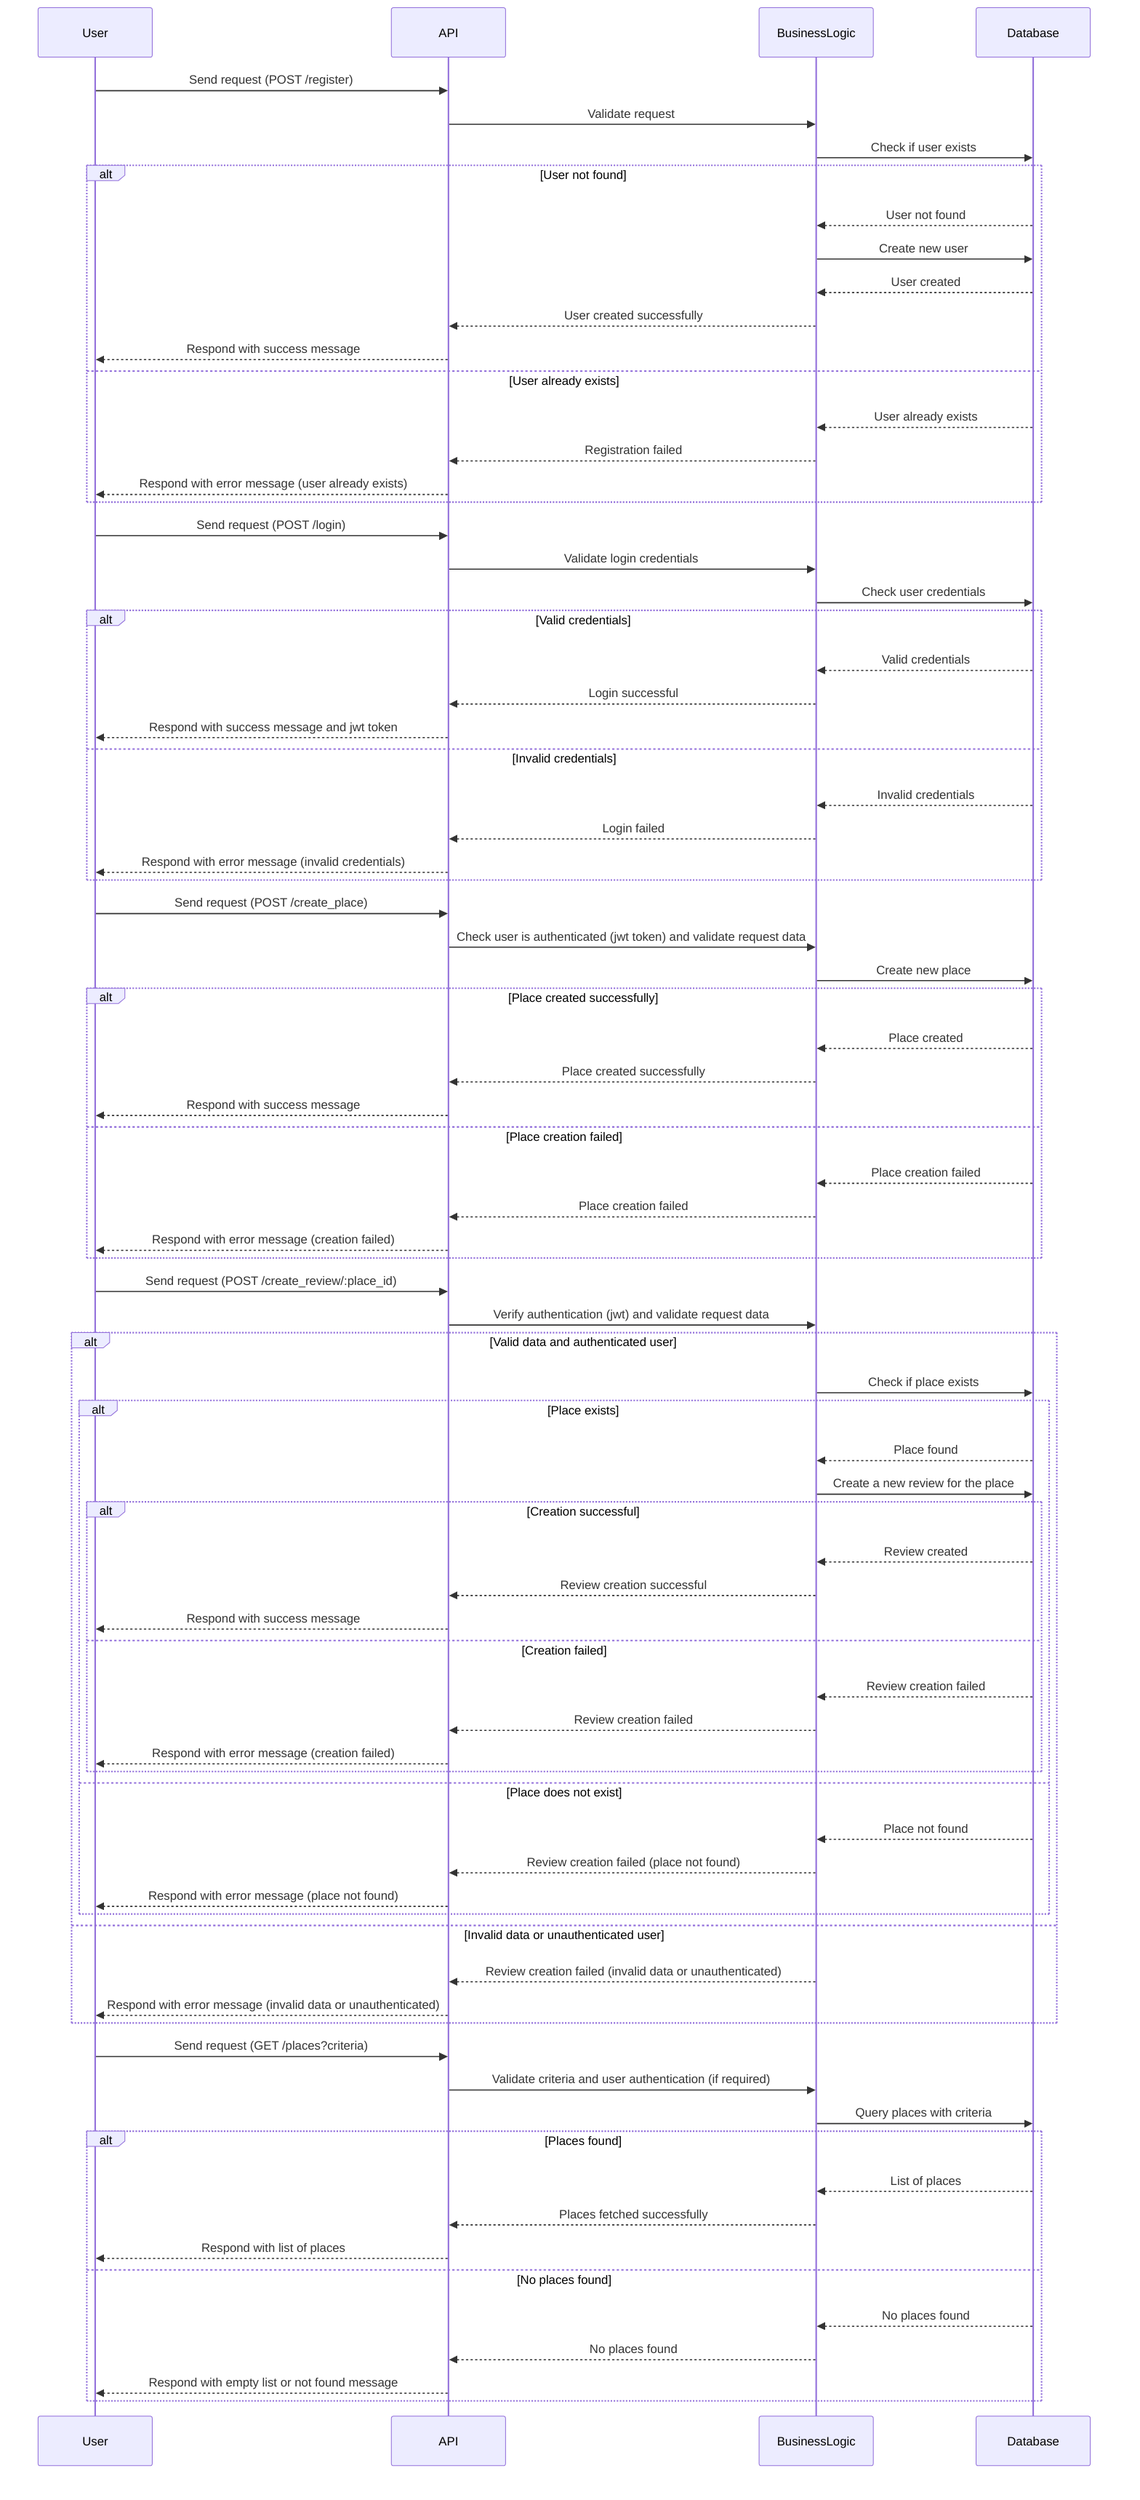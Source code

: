 sequenceDiagram
    participant User
    participant API
    participant BusinessLogic
    participant Database

    User->>API: Send request (POST /register)
    API->>BusinessLogic: Validate request
    BusinessLogic->>Database: Check if user exists
    alt User not found
        Database-->>BusinessLogic: User not found
        BusinessLogic->>Database: Create new user
        Database-->>BusinessLogic: User created
        BusinessLogic-->>API: User created successfully
        API-->>User: Respond with success message
    else User already exists
        Database-->>BusinessLogic: User already exists
        BusinessLogic-->>API: Registration failed
        API-->>User: Respond with error message (user already exists)
    end

    User->>API: Send request (POST /login)
    API->>BusinessLogic: Validate login credentials
    BusinessLogic->>Database: Check user credentials
    alt Valid credentials
        Database-->>BusinessLogic: Valid credentials
        BusinessLogic-->>API: Login successful
        API-->>User: Respond with success message and jwt token
    else Invalid credentials
        Database-->>BusinessLogic: Invalid credentials
        BusinessLogic-->>API: Login failed
        API-->>User: Respond with error message (invalid credentials)
    end

	User->>API: Send request (POST /create_place)
	API->>BusinessLogic: Check user is authenticated (jwt token) and validate request data
	BusinessLogic->>Database: Create new place
	alt Place created successfully
		Database-->>BusinessLogic: Place created
		BusinessLogic-->>API: Place created successfully
		API-->>User: Respond with success message
	else Place creation failed
		Database-->>BusinessLogic: Place creation failed
		BusinessLogic-->>API: Place creation failed
		API-->>User: Respond with error message (creation failed)
	end

    User->>API: Send request (POST /create_review/:place_id)
    API->>BusinessLogic: Verify authentication (jwt) and validate request data
    alt Valid data and authenticated user
        BusinessLogic->>Database: Check if place exists
        alt Place exists
            Database-->>BusinessLogic: Place found
            BusinessLogic->>Database: Create a new review for the place
            alt Creation successful
                Database-->>BusinessLogic: Review created
                BusinessLogic-->>API: Review creation successful
                API-->>User: Respond with success message
            else Creation failed
                Database-->>BusinessLogic: Review creation failed
                BusinessLogic-->>API: Review creation failed
                API-->>User: Respond with error message (creation failed)
            end
        else Place does not exist
            Database-->>BusinessLogic: Place not found
            BusinessLogic-->>API: Review creation failed (place not found)
            API-->>User: Respond with error message (place not found)
        end
    else Invalid data or unauthenticated user
        BusinessLogic-->>API: Review creation failed (invalid data or unauthenticated)
        API-->>User: Respond with error message (invalid data or unauthenticated)
    end

	User->>API: Send request (GET /places?criteria)
    API->>BusinessLogic: Validate criteria and user authentication (if required)
    BusinessLogic->>Database: Query places with criteria
    alt Places found
        Database-->>BusinessLogic: List of places
        BusinessLogic-->>API: Places fetched successfully
        API-->>User: Respond with list of places
    else No places found
        Database-->>BusinessLogic: No places found
        BusinessLogic-->>API: No places found
        API-->>User: Respond with empty list or not found message
    end